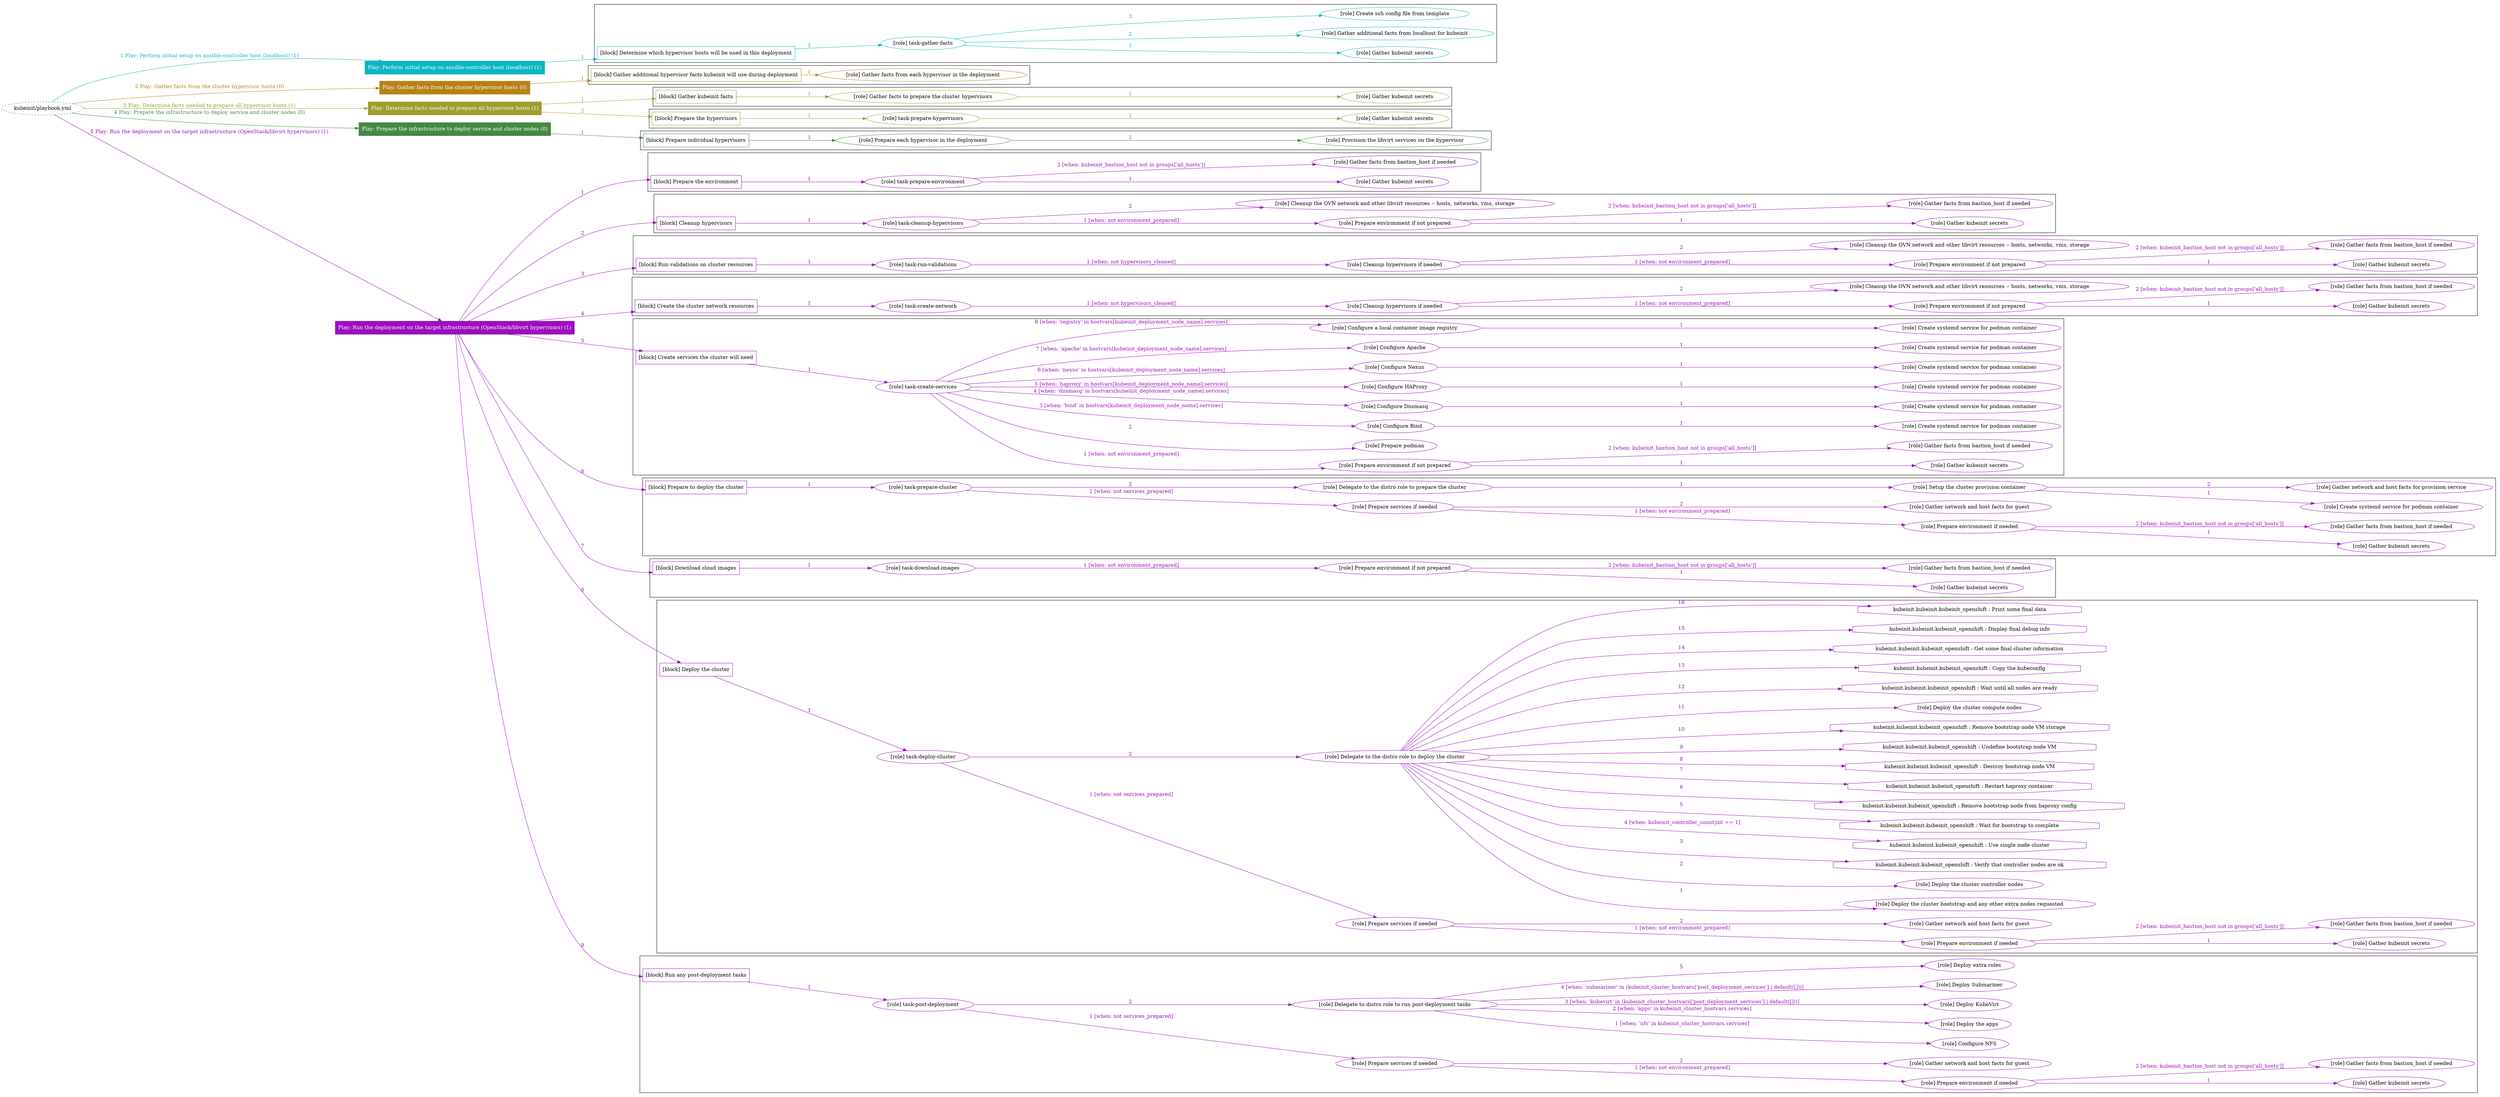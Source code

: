 digraph {
	graph [concentrate=true ordering=in rankdir=LR ratio=fill]
	edge [esep=5 sep=10]
	"kubeinit/playbook.yml" [URL="/home/runner/work/kubeinit/kubeinit/kubeinit/playbook.yml" id=playbook_6b33662e style=dotted]
	"kubeinit/playbook.yml" -> play_443dfdb2 [label="1 Play: Perform initial setup on ansible-controller host (localhost) (1)" color="#0ab6c2" fontcolor="#0ab6c2" id=edge_play_443dfdb2 labeltooltip="1 Play: Perform initial setup on ansible-controller host (localhost) (1)" tooltip="1 Play: Perform initial setup on ansible-controller host (localhost) (1)"]
	subgraph "Play: Perform initial setup on ansible-controller host (localhost) (1)" {
		play_443dfdb2 [label="Play: Perform initial setup on ansible-controller host (localhost) (1)" URL="/home/runner/work/kubeinit/kubeinit/kubeinit/playbook.yml" color="#0ab6c2" fontcolor="#ffffff" id=play_443dfdb2 shape=box style=filled tooltip=localhost]
		play_443dfdb2 -> block_efa5dade [label=1 color="#0ab6c2" fontcolor="#0ab6c2" id=edge_block_efa5dade labeltooltip=1 tooltip=1]
		subgraph cluster_block_efa5dade {
			block_efa5dade [label="[block] Determine which hypervisor hosts will be used in this deployment" URL="/home/runner/work/kubeinit/kubeinit/kubeinit/playbook.yml" color="#0ab6c2" id=block_efa5dade labeltooltip="Determine which hypervisor hosts will be used in this deployment" shape=box tooltip="Determine which hypervisor hosts will be used in this deployment"]
			block_efa5dade -> role_2ce1e93a [label="1 " color="#0ab6c2" fontcolor="#0ab6c2" id=edge_role_2ce1e93a labeltooltip="1 " tooltip="1 "]
			subgraph "task-gather-facts" {
				role_2ce1e93a [label="[role] task-gather-facts" URL="/home/runner/work/kubeinit/kubeinit/kubeinit/playbook.yml" color="#0ab6c2" id=role_2ce1e93a tooltip="task-gather-facts"]
				role_2ce1e93a -> role_98b4f66c [label="1 " color="#0ab6c2" fontcolor="#0ab6c2" id=edge_role_98b4f66c labeltooltip="1 " tooltip="1 "]
				subgraph "Gather kubeinit secrets" {
					role_98b4f66c [label="[role] Gather kubeinit secrets" URL="/home/runner/.ansible/collections/ansible_collections/kubeinit/kubeinit/roles/kubeinit_prepare/tasks/build_hypervisors_group.yml" color="#0ab6c2" id=role_98b4f66c tooltip="Gather kubeinit secrets"]
				}
				role_2ce1e93a -> role_91f117ac [label="2 " color="#0ab6c2" fontcolor="#0ab6c2" id=edge_role_91f117ac labeltooltip="2 " tooltip="2 "]
				subgraph "Gather additional facts from localhost for kubeinit" {
					role_91f117ac [label="[role] Gather additional facts from localhost for kubeinit" URL="/home/runner/.ansible/collections/ansible_collections/kubeinit/kubeinit/roles/kubeinit_prepare/tasks/build_hypervisors_group.yml" color="#0ab6c2" id=role_91f117ac tooltip="Gather additional facts from localhost for kubeinit"]
				}
				role_2ce1e93a -> role_8f7096df [label="3 " color="#0ab6c2" fontcolor="#0ab6c2" id=edge_role_8f7096df labeltooltip="3 " tooltip="3 "]
				subgraph "Create ssh config file from template" {
					role_8f7096df [label="[role] Create ssh config file from template" URL="/home/runner/.ansible/collections/ansible_collections/kubeinit/kubeinit/roles/kubeinit_prepare/tasks/build_hypervisors_group.yml" color="#0ab6c2" id=role_8f7096df tooltip="Create ssh config file from template"]
				}
			}
		}
	}
	"kubeinit/playbook.yml" -> play_2441ac3e [label="2 Play: Gather facts from the cluster hypervisor hosts (0)" color="#b68116" fontcolor="#b68116" id=edge_play_2441ac3e labeltooltip="2 Play: Gather facts from the cluster hypervisor hosts (0)" tooltip="2 Play: Gather facts from the cluster hypervisor hosts (0)"]
	subgraph "Play: Gather facts from the cluster hypervisor hosts (0)" {
		play_2441ac3e [label="Play: Gather facts from the cluster hypervisor hosts (0)" URL="/home/runner/work/kubeinit/kubeinit/kubeinit/playbook.yml" color="#b68116" fontcolor="#ffffff" id=play_2441ac3e shape=box style=filled tooltip="Play: Gather facts from the cluster hypervisor hosts (0)"]
		play_2441ac3e -> block_0c2b2232 [label=1 color="#b68116" fontcolor="#b68116" id=edge_block_0c2b2232 labeltooltip=1 tooltip=1]
		subgraph cluster_block_0c2b2232 {
			block_0c2b2232 [label="[block] Gather additional hypervisor facts kubeinit will use during deployment" URL="/home/runner/work/kubeinit/kubeinit/kubeinit/playbook.yml" color="#b68116" id=block_0c2b2232 labeltooltip="Gather additional hypervisor facts kubeinit will use during deployment" shape=box tooltip="Gather additional hypervisor facts kubeinit will use during deployment"]
			block_0c2b2232 -> role_0ed993ef [label="1 " color="#b68116" fontcolor="#b68116" id=edge_role_0ed993ef labeltooltip="1 " tooltip="1 "]
			subgraph "Gather facts from each hypervisor in the deployment" {
				role_0ed993ef [label="[role] Gather facts from each hypervisor in the deployment" URL="/home/runner/work/kubeinit/kubeinit/kubeinit/playbook.yml" color="#b68116" id=role_0ed993ef tooltip="Gather facts from each hypervisor in the deployment"]
			}
		}
	}
	"kubeinit/playbook.yml" -> play_eaf79fcf [label="3 Play: Determine facts needed to prepare all hypervisor hosts (1)" color="#9c9e2e" fontcolor="#9c9e2e" id=edge_play_eaf79fcf labeltooltip="3 Play: Determine facts needed to prepare all hypervisor hosts (1)" tooltip="3 Play: Determine facts needed to prepare all hypervisor hosts (1)"]
	subgraph "Play: Determine facts needed to prepare all hypervisor hosts (1)" {
		play_eaf79fcf [label="Play: Determine facts needed to prepare all hypervisor hosts (1)" URL="/home/runner/work/kubeinit/kubeinit/kubeinit/playbook.yml" color="#9c9e2e" fontcolor="#ffffff" id=play_eaf79fcf shape=box style=filled tooltip=localhost]
		play_eaf79fcf -> block_dcde0ad5 [label=1 color="#9c9e2e" fontcolor="#9c9e2e" id=edge_block_dcde0ad5 labeltooltip=1 tooltip=1]
		subgraph cluster_block_dcde0ad5 {
			block_dcde0ad5 [label="[block] Gather kubeinit facts" URL="/home/runner/work/kubeinit/kubeinit/kubeinit/playbook.yml" color="#9c9e2e" id=block_dcde0ad5 labeltooltip="Gather kubeinit facts" shape=box tooltip="Gather kubeinit facts"]
			block_dcde0ad5 -> role_77050c5c [label="1 " color="#9c9e2e" fontcolor="#9c9e2e" id=edge_role_77050c5c labeltooltip="1 " tooltip="1 "]
			subgraph "Gather facts to prepare the cluster hypervisors" {
				role_77050c5c [label="[role] Gather facts to prepare the cluster hypervisors" URL="/home/runner/work/kubeinit/kubeinit/kubeinit/playbook.yml" color="#9c9e2e" id=role_77050c5c tooltip="Gather facts to prepare the cluster hypervisors"]
				role_77050c5c -> role_6e5836ec [label="1 " color="#9c9e2e" fontcolor="#9c9e2e" id=edge_role_6e5836ec labeltooltip="1 " tooltip="1 "]
				subgraph "Gather kubeinit secrets" {
					role_6e5836ec [label="[role] Gather kubeinit secrets" URL="/home/runner/.ansible/collections/ansible_collections/kubeinit/kubeinit/roles/kubeinit_prepare/tasks/gather_kubeinit_facts.yml" color="#9c9e2e" id=role_6e5836ec tooltip="Gather kubeinit secrets"]
				}
			}
		}
		play_eaf79fcf -> block_00bb3011 [label=2 color="#9c9e2e" fontcolor="#9c9e2e" id=edge_block_00bb3011 labeltooltip=2 tooltip=2]
		subgraph cluster_block_00bb3011 {
			block_00bb3011 [label="[block] Prepare the hypervisors" URL="/home/runner/work/kubeinit/kubeinit/kubeinit/playbook.yml" color="#9c9e2e" id=block_00bb3011 labeltooltip="Prepare the hypervisors" shape=box tooltip="Prepare the hypervisors"]
			block_00bb3011 -> role_879f5721 [label="1 " color="#9c9e2e" fontcolor="#9c9e2e" id=edge_role_879f5721 labeltooltip="1 " tooltip="1 "]
			subgraph "task-prepare-hypervisors" {
				role_879f5721 [label="[role] task-prepare-hypervisors" URL="/home/runner/work/kubeinit/kubeinit/kubeinit/playbook.yml" color="#9c9e2e" id=role_879f5721 tooltip="task-prepare-hypervisors"]
				role_879f5721 -> role_eac2e50e [label="1 " color="#9c9e2e" fontcolor="#9c9e2e" id=edge_role_eac2e50e labeltooltip="1 " tooltip="1 "]
				subgraph "Gather kubeinit secrets" {
					role_eac2e50e [label="[role] Gather kubeinit secrets" URL="/home/runner/.ansible/collections/ansible_collections/kubeinit/kubeinit/roles/kubeinit_prepare/tasks/gather_kubeinit_facts.yml" color="#9c9e2e" id=role_eac2e50e tooltip="Gather kubeinit secrets"]
				}
			}
		}
	}
	"kubeinit/playbook.yml" -> play_cc7ae3c0 [label="4 Play: Prepare the infrastructure to deploy service and cluster nodes (0)" color="#458745" fontcolor="#458745" id=edge_play_cc7ae3c0 labeltooltip="4 Play: Prepare the infrastructure to deploy service and cluster nodes (0)" tooltip="4 Play: Prepare the infrastructure to deploy service and cluster nodes (0)"]
	subgraph "Play: Prepare the infrastructure to deploy service and cluster nodes (0)" {
		play_cc7ae3c0 [label="Play: Prepare the infrastructure to deploy service and cluster nodes (0)" URL="/home/runner/work/kubeinit/kubeinit/kubeinit/playbook.yml" color="#458745" fontcolor="#ffffff" id=play_cc7ae3c0 shape=box style=filled tooltip="Play: Prepare the infrastructure to deploy service and cluster nodes (0)"]
		play_cc7ae3c0 -> block_241041cc [label=1 color="#458745" fontcolor="#458745" id=edge_block_241041cc labeltooltip=1 tooltip=1]
		subgraph cluster_block_241041cc {
			block_241041cc [label="[block] Prepare individual hypervisors" URL="/home/runner/work/kubeinit/kubeinit/kubeinit/playbook.yml" color="#458745" id=block_241041cc labeltooltip="Prepare individual hypervisors" shape=box tooltip="Prepare individual hypervisors"]
			block_241041cc -> role_66e2f56f [label="1 " color="#458745" fontcolor="#458745" id=edge_role_66e2f56f labeltooltip="1 " tooltip="1 "]
			subgraph "Prepare each hypervisor in the deployment" {
				role_66e2f56f [label="[role] Prepare each hypervisor in the deployment" URL="/home/runner/work/kubeinit/kubeinit/kubeinit/playbook.yml" color="#458745" id=role_66e2f56f tooltip="Prepare each hypervisor in the deployment"]
				role_66e2f56f -> role_09f3c0e6 [label="1 " color="#458745" fontcolor="#458745" id=edge_role_09f3c0e6 labeltooltip="1 " tooltip="1 "]
				subgraph "Provision the libvirt services on the hypervisor" {
					role_09f3c0e6 [label="[role] Provision the libvirt services on the hypervisor" URL="/home/runner/.ansible/collections/ansible_collections/kubeinit/kubeinit/roles/kubeinit_prepare/tasks/prepare_hypervisor.yml" color="#458745" id=role_09f3c0e6 tooltip="Provision the libvirt services on the hypervisor"]
				}
			}
		}
	}
	"kubeinit/playbook.yml" -> play_9c6788ad [label="5 Play: Run the deployment on the target infrastructure (OpenStack/libvirt hypervisors) (1)" color="#9c0dbf" fontcolor="#9c0dbf" id=edge_play_9c6788ad labeltooltip="5 Play: Run the deployment on the target infrastructure (OpenStack/libvirt hypervisors) (1)" tooltip="5 Play: Run the deployment on the target infrastructure (OpenStack/libvirt hypervisors) (1)"]
	subgraph "Play: Run the deployment on the target infrastructure (OpenStack/libvirt hypervisors) (1)" {
		play_9c6788ad [label="Play: Run the deployment on the target infrastructure (OpenStack/libvirt hypervisors) (1)" URL="/home/runner/work/kubeinit/kubeinit/kubeinit/playbook.yml" color="#9c0dbf" fontcolor="#ffffff" id=play_9c6788ad shape=box style=filled tooltip=localhost]
		play_9c6788ad -> block_0eea6016 [label=1 color="#9c0dbf" fontcolor="#9c0dbf" id=edge_block_0eea6016 labeltooltip=1 tooltip=1]
		subgraph cluster_block_0eea6016 {
			block_0eea6016 [label="[block] Prepare the environment" URL="/home/runner/work/kubeinit/kubeinit/kubeinit/playbook.yml" color="#9c0dbf" id=block_0eea6016 labeltooltip="Prepare the environment" shape=box tooltip="Prepare the environment"]
			block_0eea6016 -> role_09fa8e2f [label="1 " color="#9c0dbf" fontcolor="#9c0dbf" id=edge_role_09fa8e2f labeltooltip="1 " tooltip="1 "]
			subgraph "task-prepare-environment" {
				role_09fa8e2f [label="[role] task-prepare-environment" URL="/home/runner/work/kubeinit/kubeinit/kubeinit/playbook.yml" color="#9c0dbf" id=role_09fa8e2f tooltip="task-prepare-environment"]
				role_09fa8e2f -> role_0357e859 [label="1 " color="#9c0dbf" fontcolor="#9c0dbf" id=edge_role_0357e859 labeltooltip="1 " tooltip="1 "]
				subgraph "Gather kubeinit secrets" {
					role_0357e859 [label="[role] Gather kubeinit secrets" URL="/home/runner/.ansible/collections/ansible_collections/kubeinit/kubeinit/roles/kubeinit_prepare/tasks/gather_kubeinit_facts.yml" color="#9c0dbf" id=role_0357e859 tooltip="Gather kubeinit secrets"]
				}
				role_09fa8e2f -> role_664586f6 [label="2 [when: kubeinit_bastion_host not in groups['all_hosts']]" color="#9c0dbf" fontcolor="#9c0dbf" id=edge_role_664586f6 labeltooltip="2 [when: kubeinit_bastion_host not in groups['all_hosts']]" tooltip="2 [when: kubeinit_bastion_host not in groups['all_hosts']]"]
				subgraph "Gather facts from bastion_host if needed" {
					role_664586f6 [label="[role] Gather facts from bastion_host if needed" URL="/home/runner/.ansible/collections/ansible_collections/kubeinit/kubeinit/roles/kubeinit_prepare/tasks/main.yml" color="#9c0dbf" id=role_664586f6 tooltip="Gather facts from bastion_host if needed"]
				}
			}
		}
		play_9c6788ad -> block_6ff6aaa7 [label=2 color="#9c0dbf" fontcolor="#9c0dbf" id=edge_block_6ff6aaa7 labeltooltip=2 tooltip=2]
		subgraph cluster_block_6ff6aaa7 {
			block_6ff6aaa7 [label="[block] Cleanup hypervisors" URL="/home/runner/work/kubeinit/kubeinit/kubeinit/playbook.yml" color="#9c0dbf" id=block_6ff6aaa7 labeltooltip="Cleanup hypervisors" shape=box tooltip="Cleanup hypervisors"]
			block_6ff6aaa7 -> role_99abdd04 [label="1 " color="#9c0dbf" fontcolor="#9c0dbf" id=edge_role_99abdd04 labeltooltip="1 " tooltip="1 "]
			subgraph "task-cleanup-hypervisors" {
				role_99abdd04 [label="[role] task-cleanup-hypervisors" URL="/home/runner/work/kubeinit/kubeinit/kubeinit/playbook.yml" color="#9c0dbf" id=role_99abdd04 tooltip="task-cleanup-hypervisors"]
				role_99abdd04 -> role_8aed1122 [label="1 [when: not environment_prepared]" color="#9c0dbf" fontcolor="#9c0dbf" id=edge_role_8aed1122 labeltooltip="1 [when: not environment_prepared]" tooltip="1 [when: not environment_prepared]"]
				subgraph "Prepare environment if not prepared" {
					role_8aed1122 [label="[role] Prepare environment if not prepared" URL="/home/runner/.ansible/collections/ansible_collections/kubeinit/kubeinit/roles/kubeinit_libvirt/tasks/cleanup_hypervisors.yml" color="#9c0dbf" id=role_8aed1122 tooltip="Prepare environment if not prepared"]
					role_8aed1122 -> role_0e044642 [label="1 " color="#9c0dbf" fontcolor="#9c0dbf" id=edge_role_0e044642 labeltooltip="1 " tooltip="1 "]
					subgraph "Gather kubeinit secrets" {
						role_0e044642 [label="[role] Gather kubeinit secrets" URL="/home/runner/.ansible/collections/ansible_collections/kubeinit/kubeinit/roles/kubeinit_prepare/tasks/gather_kubeinit_facts.yml" color="#9c0dbf" id=role_0e044642 tooltip="Gather kubeinit secrets"]
					}
					role_8aed1122 -> role_46c7e7f1 [label="2 [when: kubeinit_bastion_host not in groups['all_hosts']]" color="#9c0dbf" fontcolor="#9c0dbf" id=edge_role_46c7e7f1 labeltooltip="2 [when: kubeinit_bastion_host not in groups['all_hosts']]" tooltip="2 [when: kubeinit_bastion_host not in groups['all_hosts']]"]
					subgraph "Gather facts from bastion_host if needed" {
						role_46c7e7f1 [label="[role] Gather facts from bastion_host if needed" URL="/home/runner/.ansible/collections/ansible_collections/kubeinit/kubeinit/roles/kubeinit_prepare/tasks/main.yml" color="#9c0dbf" id=role_46c7e7f1 tooltip="Gather facts from bastion_host if needed"]
					}
				}
				role_99abdd04 -> role_ea32f303 [label="2 " color="#9c0dbf" fontcolor="#9c0dbf" id=edge_role_ea32f303 labeltooltip="2 " tooltip="2 "]
				subgraph "Cleanup the OVN network and other libvirt resources -- hosts, networks, vms, storage" {
					role_ea32f303 [label="[role] Cleanup the OVN network and other libvirt resources -- hosts, networks, vms, storage" URL="/home/runner/.ansible/collections/ansible_collections/kubeinit/kubeinit/roles/kubeinit_libvirt/tasks/cleanup_hypervisors.yml" color="#9c0dbf" id=role_ea32f303 tooltip="Cleanup the OVN network and other libvirt resources -- hosts, networks, vms, storage"]
				}
			}
		}
		play_9c6788ad -> block_99f2ad20 [label=3 color="#9c0dbf" fontcolor="#9c0dbf" id=edge_block_99f2ad20 labeltooltip=3 tooltip=3]
		subgraph cluster_block_99f2ad20 {
			block_99f2ad20 [label="[block] Run validations on cluster resources" URL="/home/runner/work/kubeinit/kubeinit/kubeinit/playbook.yml" color="#9c0dbf" id=block_99f2ad20 labeltooltip="Run validations on cluster resources" shape=box tooltip="Run validations on cluster resources"]
			block_99f2ad20 -> role_2dea7afc [label="1 " color="#9c0dbf" fontcolor="#9c0dbf" id=edge_role_2dea7afc labeltooltip="1 " tooltip="1 "]
			subgraph "task-run-validations" {
				role_2dea7afc [label="[role] task-run-validations" URL="/home/runner/work/kubeinit/kubeinit/kubeinit/playbook.yml" color="#9c0dbf" id=role_2dea7afc tooltip="task-run-validations"]
				role_2dea7afc -> role_e63a38b9 [label="1 [when: not hypervisors_cleaned]" color="#9c0dbf" fontcolor="#9c0dbf" id=edge_role_e63a38b9 labeltooltip="1 [when: not hypervisors_cleaned]" tooltip="1 [when: not hypervisors_cleaned]"]
				subgraph "Cleanup hypervisors if needed" {
					role_e63a38b9 [label="[role] Cleanup hypervisors if needed" URL="/home/runner/.ansible/collections/ansible_collections/kubeinit/kubeinit/roles/kubeinit_validations/tasks/main.yml" color="#9c0dbf" id=role_e63a38b9 tooltip="Cleanup hypervisors if needed"]
					role_e63a38b9 -> role_c5aea99e [label="1 [when: not environment_prepared]" color="#9c0dbf" fontcolor="#9c0dbf" id=edge_role_c5aea99e labeltooltip="1 [when: not environment_prepared]" tooltip="1 [when: not environment_prepared]"]
					subgraph "Prepare environment if not prepared" {
						role_c5aea99e [label="[role] Prepare environment if not prepared" URL="/home/runner/.ansible/collections/ansible_collections/kubeinit/kubeinit/roles/kubeinit_libvirt/tasks/cleanup_hypervisors.yml" color="#9c0dbf" id=role_c5aea99e tooltip="Prepare environment if not prepared"]
						role_c5aea99e -> role_254308d9 [label="1 " color="#9c0dbf" fontcolor="#9c0dbf" id=edge_role_254308d9 labeltooltip="1 " tooltip="1 "]
						subgraph "Gather kubeinit secrets" {
							role_254308d9 [label="[role] Gather kubeinit secrets" URL="/home/runner/.ansible/collections/ansible_collections/kubeinit/kubeinit/roles/kubeinit_prepare/tasks/gather_kubeinit_facts.yml" color="#9c0dbf" id=role_254308d9 tooltip="Gather kubeinit secrets"]
						}
						role_c5aea99e -> role_e6ef8c53 [label="2 [when: kubeinit_bastion_host not in groups['all_hosts']]" color="#9c0dbf" fontcolor="#9c0dbf" id=edge_role_e6ef8c53 labeltooltip="2 [when: kubeinit_bastion_host not in groups['all_hosts']]" tooltip="2 [when: kubeinit_bastion_host not in groups['all_hosts']]"]
						subgraph "Gather facts from bastion_host if needed" {
							role_e6ef8c53 [label="[role] Gather facts from bastion_host if needed" URL="/home/runner/.ansible/collections/ansible_collections/kubeinit/kubeinit/roles/kubeinit_prepare/tasks/main.yml" color="#9c0dbf" id=role_e6ef8c53 tooltip="Gather facts from bastion_host if needed"]
						}
					}
					role_e63a38b9 -> role_c87798a4 [label="2 " color="#9c0dbf" fontcolor="#9c0dbf" id=edge_role_c87798a4 labeltooltip="2 " tooltip="2 "]
					subgraph "Cleanup the OVN network and other libvirt resources -- hosts, networks, vms, storage" {
						role_c87798a4 [label="[role] Cleanup the OVN network and other libvirt resources -- hosts, networks, vms, storage" URL="/home/runner/.ansible/collections/ansible_collections/kubeinit/kubeinit/roles/kubeinit_libvirt/tasks/cleanup_hypervisors.yml" color="#9c0dbf" id=role_c87798a4 tooltip="Cleanup the OVN network and other libvirt resources -- hosts, networks, vms, storage"]
					}
				}
			}
		}
		play_9c6788ad -> block_865abf4f [label=4 color="#9c0dbf" fontcolor="#9c0dbf" id=edge_block_865abf4f labeltooltip=4 tooltip=4]
		subgraph cluster_block_865abf4f {
			block_865abf4f [label="[block] Create the cluster network resources" URL="/home/runner/work/kubeinit/kubeinit/kubeinit/playbook.yml" color="#9c0dbf" id=block_865abf4f labeltooltip="Create the cluster network resources" shape=box tooltip="Create the cluster network resources"]
			block_865abf4f -> role_04009e2f [label="1 " color="#9c0dbf" fontcolor="#9c0dbf" id=edge_role_04009e2f labeltooltip="1 " tooltip="1 "]
			subgraph "task-create-network" {
				role_04009e2f [label="[role] task-create-network" URL="/home/runner/work/kubeinit/kubeinit/kubeinit/playbook.yml" color="#9c0dbf" id=role_04009e2f tooltip="task-create-network"]
				role_04009e2f -> role_12fbdc48 [label="1 [when: not hypervisors_cleaned]" color="#9c0dbf" fontcolor="#9c0dbf" id=edge_role_12fbdc48 labeltooltip="1 [when: not hypervisors_cleaned]" tooltip="1 [when: not hypervisors_cleaned]"]
				subgraph "Cleanup hypervisors if needed" {
					role_12fbdc48 [label="[role] Cleanup hypervisors if needed" URL="/home/runner/.ansible/collections/ansible_collections/kubeinit/kubeinit/roles/kubeinit_libvirt/tasks/create_network.yml" color="#9c0dbf" id=role_12fbdc48 tooltip="Cleanup hypervisors if needed"]
					role_12fbdc48 -> role_2b8db995 [label="1 [when: not environment_prepared]" color="#9c0dbf" fontcolor="#9c0dbf" id=edge_role_2b8db995 labeltooltip="1 [when: not environment_prepared]" tooltip="1 [when: not environment_prepared]"]
					subgraph "Prepare environment if not prepared" {
						role_2b8db995 [label="[role] Prepare environment if not prepared" URL="/home/runner/.ansible/collections/ansible_collections/kubeinit/kubeinit/roles/kubeinit_libvirt/tasks/cleanup_hypervisors.yml" color="#9c0dbf" id=role_2b8db995 tooltip="Prepare environment if not prepared"]
						role_2b8db995 -> role_d22f004b [label="1 " color="#9c0dbf" fontcolor="#9c0dbf" id=edge_role_d22f004b labeltooltip="1 " tooltip="1 "]
						subgraph "Gather kubeinit secrets" {
							role_d22f004b [label="[role] Gather kubeinit secrets" URL="/home/runner/.ansible/collections/ansible_collections/kubeinit/kubeinit/roles/kubeinit_prepare/tasks/gather_kubeinit_facts.yml" color="#9c0dbf" id=role_d22f004b tooltip="Gather kubeinit secrets"]
						}
						role_2b8db995 -> role_fa4100b6 [label="2 [when: kubeinit_bastion_host not in groups['all_hosts']]" color="#9c0dbf" fontcolor="#9c0dbf" id=edge_role_fa4100b6 labeltooltip="2 [when: kubeinit_bastion_host not in groups['all_hosts']]" tooltip="2 [when: kubeinit_bastion_host not in groups['all_hosts']]"]
						subgraph "Gather facts from bastion_host if needed" {
							role_fa4100b6 [label="[role] Gather facts from bastion_host if needed" URL="/home/runner/.ansible/collections/ansible_collections/kubeinit/kubeinit/roles/kubeinit_prepare/tasks/main.yml" color="#9c0dbf" id=role_fa4100b6 tooltip="Gather facts from bastion_host if needed"]
						}
					}
					role_12fbdc48 -> role_2c223fa5 [label="2 " color="#9c0dbf" fontcolor="#9c0dbf" id=edge_role_2c223fa5 labeltooltip="2 " tooltip="2 "]
					subgraph "Cleanup the OVN network and other libvirt resources -- hosts, networks, vms, storage" {
						role_2c223fa5 [label="[role] Cleanup the OVN network and other libvirt resources -- hosts, networks, vms, storage" URL="/home/runner/.ansible/collections/ansible_collections/kubeinit/kubeinit/roles/kubeinit_libvirt/tasks/cleanup_hypervisors.yml" color="#9c0dbf" id=role_2c223fa5 tooltip="Cleanup the OVN network and other libvirt resources -- hosts, networks, vms, storage"]
					}
				}
			}
		}
		play_9c6788ad -> block_6f211b97 [label=5 color="#9c0dbf" fontcolor="#9c0dbf" id=edge_block_6f211b97 labeltooltip=5 tooltip=5]
		subgraph cluster_block_6f211b97 {
			block_6f211b97 [label="[block] Create services the cluster will need" URL="/home/runner/work/kubeinit/kubeinit/kubeinit/playbook.yml" color="#9c0dbf" id=block_6f211b97 labeltooltip="Create services the cluster will need" shape=box tooltip="Create services the cluster will need"]
			block_6f211b97 -> role_4b9ccf8e [label="1 " color="#9c0dbf" fontcolor="#9c0dbf" id=edge_role_4b9ccf8e labeltooltip="1 " tooltip="1 "]
			subgraph "task-create-services" {
				role_4b9ccf8e [label="[role] task-create-services" URL="/home/runner/work/kubeinit/kubeinit/kubeinit/playbook.yml" color="#9c0dbf" id=role_4b9ccf8e tooltip="task-create-services"]
				role_4b9ccf8e -> role_bddaf353 [label="1 [when: not environment_prepared]" color="#9c0dbf" fontcolor="#9c0dbf" id=edge_role_bddaf353 labeltooltip="1 [when: not environment_prepared]" tooltip="1 [when: not environment_prepared]"]
				subgraph "Prepare environment if not prepared" {
					role_bddaf353 [label="[role] Prepare environment if not prepared" URL="/home/runner/.ansible/collections/ansible_collections/kubeinit/kubeinit/roles/kubeinit_services/tasks/main.yml" color="#9c0dbf" id=role_bddaf353 tooltip="Prepare environment if not prepared"]
					role_bddaf353 -> role_5c7e09fa [label="1 " color="#9c0dbf" fontcolor="#9c0dbf" id=edge_role_5c7e09fa labeltooltip="1 " tooltip="1 "]
					subgraph "Gather kubeinit secrets" {
						role_5c7e09fa [label="[role] Gather kubeinit secrets" URL="/home/runner/.ansible/collections/ansible_collections/kubeinit/kubeinit/roles/kubeinit_prepare/tasks/gather_kubeinit_facts.yml" color="#9c0dbf" id=role_5c7e09fa tooltip="Gather kubeinit secrets"]
					}
					role_bddaf353 -> role_6ca5dd37 [label="2 [when: kubeinit_bastion_host not in groups['all_hosts']]" color="#9c0dbf" fontcolor="#9c0dbf" id=edge_role_6ca5dd37 labeltooltip="2 [when: kubeinit_bastion_host not in groups['all_hosts']]" tooltip="2 [when: kubeinit_bastion_host not in groups['all_hosts']]"]
					subgraph "Gather facts from bastion_host if needed" {
						role_6ca5dd37 [label="[role] Gather facts from bastion_host if needed" URL="/home/runner/.ansible/collections/ansible_collections/kubeinit/kubeinit/roles/kubeinit_prepare/tasks/main.yml" color="#9c0dbf" id=role_6ca5dd37 tooltip="Gather facts from bastion_host if needed"]
					}
				}
				role_4b9ccf8e -> role_e643bec0 [label="2 " color="#9c0dbf" fontcolor="#9c0dbf" id=edge_role_e643bec0 labeltooltip="2 " tooltip="2 "]
				subgraph "Prepare podman" {
					role_e643bec0 [label="[role] Prepare podman" URL="/home/runner/.ansible/collections/ansible_collections/kubeinit/kubeinit/roles/kubeinit_services/tasks/00_create_service_pod.yml" color="#9c0dbf" id=role_e643bec0 tooltip="Prepare podman"]
				}
				role_4b9ccf8e -> role_a1a2f29f [label="3 [when: 'bind' in hostvars[kubeinit_deployment_node_name].services]" color="#9c0dbf" fontcolor="#9c0dbf" id=edge_role_a1a2f29f labeltooltip="3 [when: 'bind' in hostvars[kubeinit_deployment_node_name].services]" tooltip="3 [when: 'bind' in hostvars[kubeinit_deployment_node_name].services]"]
				subgraph "Configure Bind" {
					role_a1a2f29f [label="[role] Configure Bind" URL="/home/runner/.ansible/collections/ansible_collections/kubeinit/kubeinit/roles/kubeinit_services/tasks/start_services_containers.yml" color="#9c0dbf" id=role_a1a2f29f tooltip="Configure Bind"]
					role_a1a2f29f -> role_9c12a268 [label="1 " color="#9c0dbf" fontcolor="#9c0dbf" id=edge_role_9c12a268 labeltooltip="1 " tooltip="1 "]
					subgraph "Create systemd service for podman container" {
						role_9c12a268 [label="[role] Create systemd service for podman container" URL="/home/runner/.ansible/collections/ansible_collections/kubeinit/kubeinit/roles/kubeinit_bind/tasks/main.yml" color="#9c0dbf" id=role_9c12a268 tooltip="Create systemd service for podman container"]
					}
				}
				role_4b9ccf8e -> role_ae089cc4 [label="4 [when: 'dnsmasq' in hostvars[kubeinit_deployment_node_name].services]" color="#9c0dbf" fontcolor="#9c0dbf" id=edge_role_ae089cc4 labeltooltip="4 [when: 'dnsmasq' in hostvars[kubeinit_deployment_node_name].services]" tooltip="4 [when: 'dnsmasq' in hostvars[kubeinit_deployment_node_name].services]"]
				subgraph "Configure Dnsmasq" {
					role_ae089cc4 [label="[role] Configure Dnsmasq" URL="/home/runner/.ansible/collections/ansible_collections/kubeinit/kubeinit/roles/kubeinit_services/tasks/start_services_containers.yml" color="#9c0dbf" id=role_ae089cc4 tooltip="Configure Dnsmasq"]
					role_ae089cc4 -> role_70614025 [label="1 " color="#9c0dbf" fontcolor="#9c0dbf" id=edge_role_70614025 labeltooltip="1 " tooltip="1 "]
					subgraph "Create systemd service for podman container" {
						role_70614025 [label="[role] Create systemd service for podman container" URL="/home/runner/.ansible/collections/ansible_collections/kubeinit/kubeinit/roles/kubeinit_dnsmasq/tasks/main.yml" color="#9c0dbf" id=role_70614025 tooltip="Create systemd service for podman container"]
					}
				}
				role_4b9ccf8e -> role_83f42d29 [label="5 [when: 'haproxy' in hostvars[kubeinit_deployment_node_name].services]" color="#9c0dbf" fontcolor="#9c0dbf" id=edge_role_83f42d29 labeltooltip="5 [when: 'haproxy' in hostvars[kubeinit_deployment_node_name].services]" tooltip="5 [when: 'haproxy' in hostvars[kubeinit_deployment_node_name].services]"]
				subgraph "Configure HAProxy" {
					role_83f42d29 [label="[role] Configure HAProxy" URL="/home/runner/.ansible/collections/ansible_collections/kubeinit/kubeinit/roles/kubeinit_services/tasks/start_services_containers.yml" color="#9c0dbf" id=role_83f42d29 tooltip="Configure HAProxy"]
					role_83f42d29 -> role_c3d77dc0 [label="1 " color="#9c0dbf" fontcolor="#9c0dbf" id=edge_role_c3d77dc0 labeltooltip="1 " tooltip="1 "]
					subgraph "Create systemd service for podman container" {
						role_c3d77dc0 [label="[role] Create systemd service for podman container" URL="/home/runner/.ansible/collections/ansible_collections/kubeinit/kubeinit/roles/kubeinit_haproxy/tasks/main.yml" color="#9c0dbf" id=role_c3d77dc0 tooltip="Create systemd service for podman container"]
					}
				}
				role_4b9ccf8e -> role_88e2b9ba [label="6 [when: 'nexus' in hostvars[kubeinit_deployment_node_name].services]" color="#9c0dbf" fontcolor="#9c0dbf" id=edge_role_88e2b9ba labeltooltip="6 [when: 'nexus' in hostvars[kubeinit_deployment_node_name].services]" tooltip="6 [when: 'nexus' in hostvars[kubeinit_deployment_node_name].services]"]
				subgraph "Configure Nexus" {
					role_88e2b9ba [label="[role] Configure Nexus" URL="/home/runner/.ansible/collections/ansible_collections/kubeinit/kubeinit/roles/kubeinit_services/tasks/start_services_containers.yml" color="#9c0dbf" id=role_88e2b9ba tooltip="Configure Nexus"]
					role_88e2b9ba -> role_c5f66fde [label="1 " color="#9c0dbf" fontcolor="#9c0dbf" id=edge_role_c5f66fde labeltooltip="1 " tooltip="1 "]
					subgraph "Create systemd service for podman container" {
						role_c5f66fde [label="[role] Create systemd service for podman container" URL="/home/runner/.ansible/collections/ansible_collections/kubeinit/kubeinit/roles/kubeinit_nexus/tasks/main.yml" color="#9c0dbf" id=role_c5f66fde tooltip="Create systemd service for podman container"]
					}
				}
				role_4b9ccf8e -> role_8333fa98 [label="7 [when: 'apache' in hostvars[kubeinit_deployment_node_name].services]" color="#9c0dbf" fontcolor="#9c0dbf" id=edge_role_8333fa98 labeltooltip="7 [when: 'apache' in hostvars[kubeinit_deployment_node_name].services]" tooltip="7 [when: 'apache' in hostvars[kubeinit_deployment_node_name].services]"]
				subgraph "Configure Apache" {
					role_8333fa98 [label="[role] Configure Apache" URL="/home/runner/.ansible/collections/ansible_collections/kubeinit/kubeinit/roles/kubeinit_services/tasks/start_services_containers.yml" color="#9c0dbf" id=role_8333fa98 tooltip="Configure Apache"]
					role_8333fa98 -> role_ee280869 [label="1 " color="#9c0dbf" fontcolor="#9c0dbf" id=edge_role_ee280869 labeltooltip="1 " tooltip="1 "]
					subgraph "Create systemd service for podman container" {
						role_ee280869 [label="[role] Create systemd service for podman container" URL="/home/runner/.ansible/collections/ansible_collections/kubeinit/kubeinit/roles/kubeinit_apache/tasks/main.yml" color="#9c0dbf" id=role_ee280869 tooltip="Create systemd service for podman container"]
					}
				}
				role_4b9ccf8e -> role_f0539928 [label="8 [when: 'registry' in hostvars[kubeinit_deployment_node_name].services]" color="#9c0dbf" fontcolor="#9c0dbf" id=edge_role_f0539928 labeltooltip="8 [when: 'registry' in hostvars[kubeinit_deployment_node_name].services]" tooltip="8 [when: 'registry' in hostvars[kubeinit_deployment_node_name].services]"]
				subgraph "Configure a local container image registry" {
					role_f0539928 [label="[role] Configure a local container image registry" URL="/home/runner/.ansible/collections/ansible_collections/kubeinit/kubeinit/roles/kubeinit_services/tasks/start_services_containers.yml" color="#9c0dbf" id=role_f0539928 tooltip="Configure a local container image registry"]
					role_f0539928 -> role_042cf2e3 [label="1 " color="#9c0dbf" fontcolor="#9c0dbf" id=edge_role_042cf2e3 labeltooltip="1 " tooltip="1 "]
					subgraph "Create systemd service for podman container" {
						role_042cf2e3 [label="[role] Create systemd service for podman container" URL="/home/runner/.ansible/collections/ansible_collections/kubeinit/kubeinit/roles/kubeinit_registry/tasks/main.yml" color="#9c0dbf" id=role_042cf2e3 tooltip="Create systemd service for podman container"]
					}
				}
			}
		}
		play_9c6788ad -> block_43839620 [label=6 color="#9c0dbf" fontcolor="#9c0dbf" id=edge_block_43839620 labeltooltip=6 tooltip=6]
		subgraph cluster_block_43839620 {
			block_43839620 [label="[block] Prepare to deploy the cluster" URL="/home/runner/work/kubeinit/kubeinit/kubeinit/playbook.yml" color="#9c0dbf" id=block_43839620 labeltooltip="Prepare to deploy the cluster" shape=box tooltip="Prepare to deploy the cluster"]
			block_43839620 -> role_d1e2af32 [label="1 " color="#9c0dbf" fontcolor="#9c0dbf" id=edge_role_d1e2af32 labeltooltip="1 " tooltip="1 "]
			subgraph "task-prepare-cluster" {
				role_d1e2af32 [label="[role] task-prepare-cluster" URL="/home/runner/work/kubeinit/kubeinit/kubeinit/playbook.yml" color="#9c0dbf" id=role_d1e2af32 tooltip="task-prepare-cluster"]
				role_d1e2af32 -> role_363a211c [label="1 [when: not services_prepared]" color="#9c0dbf" fontcolor="#9c0dbf" id=edge_role_363a211c labeltooltip="1 [when: not services_prepared]" tooltip="1 [when: not services_prepared]"]
				subgraph "Prepare services if needed" {
					role_363a211c [label="[role] Prepare services if needed" URL="/home/runner/.ansible/collections/ansible_collections/kubeinit/kubeinit/roles/kubeinit_prepare/tasks/prepare_cluster.yml" color="#9c0dbf" id=role_363a211c tooltip="Prepare services if needed"]
					role_363a211c -> role_77cafe48 [label="1 [when: not environment_prepared]" color="#9c0dbf" fontcolor="#9c0dbf" id=edge_role_77cafe48 labeltooltip="1 [when: not environment_prepared]" tooltip="1 [when: not environment_prepared]"]
					subgraph "Prepare environment if needed" {
						role_77cafe48 [label="[role] Prepare environment if needed" URL="/home/runner/.ansible/collections/ansible_collections/kubeinit/kubeinit/roles/kubeinit_services/tasks/prepare_services.yml" color="#9c0dbf" id=role_77cafe48 tooltip="Prepare environment if needed"]
						role_77cafe48 -> role_0779e1eb [label="1 " color="#9c0dbf" fontcolor="#9c0dbf" id=edge_role_0779e1eb labeltooltip="1 " tooltip="1 "]
						subgraph "Gather kubeinit secrets" {
							role_0779e1eb [label="[role] Gather kubeinit secrets" URL="/home/runner/.ansible/collections/ansible_collections/kubeinit/kubeinit/roles/kubeinit_prepare/tasks/gather_kubeinit_facts.yml" color="#9c0dbf" id=role_0779e1eb tooltip="Gather kubeinit secrets"]
						}
						role_77cafe48 -> role_b83684f9 [label="2 [when: kubeinit_bastion_host not in groups['all_hosts']]" color="#9c0dbf" fontcolor="#9c0dbf" id=edge_role_b83684f9 labeltooltip="2 [when: kubeinit_bastion_host not in groups['all_hosts']]" tooltip="2 [when: kubeinit_bastion_host not in groups['all_hosts']]"]
						subgraph "Gather facts from bastion_host if needed" {
							role_b83684f9 [label="[role] Gather facts from bastion_host if needed" URL="/home/runner/.ansible/collections/ansible_collections/kubeinit/kubeinit/roles/kubeinit_prepare/tasks/main.yml" color="#9c0dbf" id=role_b83684f9 tooltip="Gather facts from bastion_host if needed"]
						}
					}
					role_363a211c -> role_ce4f4a39 [label="2 " color="#9c0dbf" fontcolor="#9c0dbf" id=edge_role_ce4f4a39 labeltooltip="2 " tooltip="2 "]
					subgraph "Gather network and host facts for guest" {
						role_ce4f4a39 [label="[role] Gather network and host facts for guest" URL="/home/runner/.ansible/collections/ansible_collections/kubeinit/kubeinit/roles/kubeinit_services/tasks/prepare_services.yml" color="#9c0dbf" id=role_ce4f4a39 tooltip="Gather network and host facts for guest"]
					}
				}
				role_d1e2af32 -> role_ba2587ae [label="2 " color="#9c0dbf" fontcolor="#9c0dbf" id=edge_role_ba2587ae labeltooltip="2 " tooltip="2 "]
				subgraph "Delegate to the distro role to prepare the cluster" {
					role_ba2587ae [label="[role] Delegate to the distro role to prepare the cluster" URL="/home/runner/.ansible/collections/ansible_collections/kubeinit/kubeinit/roles/kubeinit_prepare/tasks/prepare_cluster.yml" color="#9c0dbf" id=role_ba2587ae tooltip="Delegate to the distro role to prepare the cluster"]
					role_ba2587ae -> role_af247adf [label="1 " color="#9c0dbf" fontcolor="#9c0dbf" id=edge_role_af247adf labeltooltip="1 " tooltip="1 "]
					subgraph "Setup the cluster provision container" {
						role_af247adf [label="[role] Setup the cluster provision container" URL="/home/runner/.ansible/collections/ansible_collections/kubeinit/kubeinit/roles/kubeinit_openshift/tasks/prepare_cluster.yml" color="#9c0dbf" id=role_af247adf tooltip="Setup the cluster provision container"]
						role_af247adf -> role_d2ee7622 [label="1 " color="#9c0dbf" fontcolor="#9c0dbf" id=edge_role_d2ee7622 labeltooltip="1 " tooltip="1 "]
						subgraph "Create systemd service for podman container" {
							role_d2ee7622 [label="[role] Create systemd service for podman container" URL="/home/runner/.ansible/collections/ansible_collections/kubeinit/kubeinit/roles/kubeinit_services/tasks/create_provision_container.yml" color="#9c0dbf" id=role_d2ee7622 tooltip="Create systemd service for podman container"]
						}
						role_af247adf -> role_4b3d9580 [label="2 " color="#9c0dbf" fontcolor="#9c0dbf" id=edge_role_4b3d9580 labeltooltip="2 " tooltip="2 "]
						subgraph "Gather network and host facts for provision service" {
							role_4b3d9580 [label="[role] Gather network and host facts for provision service" URL="/home/runner/.ansible/collections/ansible_collections/kubeinit/kubeinit/roles/kubeinit_services/tasks/create_provision_container.yml" color="#9c0dbf" id=role_4b3d9580 tooltip="Gather network and host facts for provision service"]
						}
					}
				}
			}
		}
		play_9c6788ad -> block_19563bd8 [label=7 color="#9c0dbf" fontcolor="#9c0dbf" id=edge_block_19563bd8 labeltooltip=7 tooltip=7]
		subgraph cluster_block_19563bd8 {
			block_19563bd8 [label="[block] Download cloud images" URL="/home/runner/work/kubeinit/kubeinit/kubeinit/playbook.yml" color="#9c0dbf" id=block_19563bd8 labeltooltip="Download cloud images" shape=box tooltip="Download cloud images"]
			block_19563bd8 -> role_2fbef62e [label="1 " color="#9c0dbf" fontcolor="#9c0dbf" id=edge_role_2fbef62e labeltooltip="1 " tooltip="1 "]
			subgraph "task-download-images" {
				role_2fbef62e [label="[role] task-download-images" URL="/home/runner/work/kubeinit/kubeinit/kubeinit/playbook.yml" color="#9c0dbf" id=role_2fbef62e tooltip="task-download-images"]
				role_2fbef62e -> role_948e6c8c [label="1 [when: not environment_prepared]" color="#9c0dbf" fontcolor="#9c0dbf" id=edge_role_948e6c8c labeltooltip="1 [when: not environment_prepared]" tooltip="1 [when: not environment_prepared]"]
				subgraph "Prepare environment if not prepared" {
					role_948e6c8c [label="[role] Prepare environment if not prepared" URL="/home/runner/.ansible/collections/ansible_collections/kubeinit/kubeinit/roles/kubeinit_libvirt/tasks/download_cloud_images.yml" color="#9c0dbf" id=role_948e6c8c tooltip="Prepare environment if not prepared"]
					role_948e6c8c -> role_8b23813b [label="1 " color="#9c0dbf" fontcolor="#9c0dbf" id=edge_role_8b23813b labeltooltip="1 " tooltip="1 "]
					subgraph "Gather kubeinit secrets" {
						role_8b23813b [label="[role] Gather kubeinit secrets" URL="/home/runner/.ansible/collections/ansible_collections/kubeinit/kubeinit/roles/kubeinit_prepare/tasks/gather_kubeinit_facts.yml" color="#9c0dbf" id=role_8b23813b tooltip="Gather kubeinit secrets"]
					}
					role_948e6c8c -> role_f43c82e7 [label="2 [when: kubeinit_bastion_host not in groups['all_hosts']]" color="#9c0dbf" fontcolor="#9c0dbf" id=edge_role_f43c82e7 labeltooltip="2 [when: kubeinit_bastion_host not in groups['all_hosts']]" tooltip="2 [when: kubeinit_bastion_host not in groups['all_hosts']]"]
					subgraph "Gather facts from bastion_host if needed" {
						role_f43c82e7 [label="[role] Gather facts from bastion_host if needed" URL="/home/runner/.ansible/collections/ansible_collections/kubeinit/kubeinit/roles/kubeinit_prepare/tasks/main.yml" color="#9c0dbf" id=role_f43c82e7 tooltip="Gather facts from bastion_host if needed"]
					}
				}
			}
		}
		play_9c6788ad -> block_4853a8c5 [label=8 color="#9c0dbf" fontcolor="#9c0dbf" id=edge_block_4853a8c5 labeltooltip=8 tooltip=8]
		subgraph cluster_block_4853a8c5 {
			block_4853a8c5 [label="[block] Deploy the cluster" URL="/home/runner/work/kubeinit/kubeinit/kubeinit/playbook.yml" color="#9c0dbf" id=block_4853a8c5 labeltooltip="Deploy the cluster" shape=box tooltip="Deploy the cluster"]
			block_4853a8c5 -> role_12bf5c8a [label="1 " color="#9c0dbf" fontcolor="#9c0dbf" id=edge_role_12bf5c8a labeltooltip="1 " tooltip="1 "]
			subgraph "task-deploy-cluster" {
				role_12bf5c8a [label="[role] task-deploy-cluster" URL="/home/runner/work/kubeinit/kubeinit/kubeinit/playbook.yml" color="#9c0dbf" id=role_12bf5c8a tooltip="task-deploy-cluster"]
				role_12bf5c8a -> role_eed9ec9f [label="1 [when: not services_prepared]" color="#9c0dbf" fontcolor="#9c0dbf" id=edge_role_eed9ec9f labeltooltip="1 [when: not services_prepared]" tooltip="1 [when: not services_prepared]"]
				subgraph "Prepare services if needed" {
					role_eed9ec9f [label="[role] Prepare services if needed" URL="/home/runner/.ansible/collections/ansible_collections/kubeinit/kubeinit/roles/kubeinit_prepare/tasks/deploy_cluster.yml" color="#9c0dbf" id=role_eed9ec9f tooltip="Prepare services if needed"]
					role_eed9ec9f -> role_02d8c8d2 [label="1 [when: not environment_prepared]" color="#9c0dbf" fontcolor="#9c0dbf" id=edge_role_02d8c8d2 labeltooltip="1 [when: not environment_prepared]" tooltip="1 [when: not environment_prepared]"]
					subgraph "Prepare environment if needed" {
						role_02d8c8d2 [label="[role] Prepare environment if needed" URL="/home/runner/.ansible/collections/ansible_collections/kubeinit/kubeinit/roles/kubeinit_services/tasks/prepare_services.yml" color="#9c0dbf" id=role_02d8c8d2 tooltip="Prepare environment if needed"]
						role_02d8c8d2 -> role_622d3966 [label="1 " color="#9c0dbf" fontcolor="#9c0dbf" id=edge_role_622d3966 labeltooltip="1 " tooltip="1 "]
						subgraph "Gather kubeinit secrets" {
							role_622d3966 [label="[role] Gather kubeinit secrets" URL="/home/runner/.ansible/collections/ansible_collections/kubeinit/kubeinit/roles/kubeinit_prepare/tasks/gather_kubeinit_facts.yml" color="#9c0dbf" id=role_622d3966 tooltip="Gather kubeinit secrets"]
						}
						role_02d8c8d2 -> role_f4224d6d [label="2 [when: kubeinit_bastion_host not in groups['all_hosts']]" color="#9c0dbf" fontcolor="#9c0dbf" id=edge_role_f4224d6d labeltooltip="2 [when: kubeinit_bastion_host not in groups['all_hosts']]" tooltip="2 [when: kubeinit_bastion_host not in groups['all_hosts']]"]
						subgraph "Gather facts from bastion_host if needed" {
							role_f4224d6d [label="[role] Gather facts from bastion_host if needed" URL="/home/runner/.ansible/collections/ansible_collections/kubeinit/kubeinit/roles/kubeinit_prepare/tasks/main.yml" color="#9c0dbf" id=role_f4224d6d tooltip="Gather facts from bastion_host if needed"]
						}
					}
					role_eed9ec9f -> role_0700355c [label="2 " color="#9c0dbf" fontcolor="#9c0dbf" id=edge_role_0700355c labeltooltip="2 " tooltip="2 "]
					subgraph "Gather network and host facts for guest" {
						role_0700355c [label="[role] Gather network and host facts for guest" URL="/home/runner/.ansible/collections/ansible_collections/kubeinit/kubeinit/roles/kubeinit_services/tasks/prepare_services.yml" color="#9c0dbf" id=role_0700355c tooltip="Gather network and host facts for guest"]
					}
				}
				role_12bf5c8a -> role_117cd4c4 [label="2 " color="#9c0dbf" fontcolor="#9c0dbf" id=edge_role_117cd4c4 labeltooltip="2 " tooltip="2 "]
				subgraph "Delegate to the distro role to deploy the cluster" {
					role_117cd4c4 [label="[role] Delegate to the distro role to deploy the cluster" URL="/home/runner/.ansible/collections/ansible_collections/kubeinit/kubeinit/roles/kubeinit_prepare/tasks/deploy_cluster.yml" color="#9c0dbf" id=role_117cd4c4 tooltip="Delegate to the distro role to deploy the cluster"]
					role_117cd4c4 -> role_88710fbc [label="1 " color="#9c0dbf" fontcolor="#9c0dbf" id=edge_role_88710fbc labeltooltip="1 " tooltip="1 "]
					subgraph "Deploy the cluster bootstrap and any other extra nodes requested" {
						role_88710fbc [label="[role] Deploy the cluster bootstrap and any other extra nodes requested" URL="/home/runner/.ansible/collections/ansible_collections/kubeinit/kubeinit/roles/kubeinit_openshift/tasks/main.yml" color="#9c0dbf" id=role_88710fbc tooltip="Deploy the cluster bootstrap and any other extra nodes requested"]
					}
					role_117cd4c4 -> role_3ea7292a [label="2 " color="#9c0dbf" fontcolor="#9c0dbf" id=edge_role_3ea7292a labeltooltip="2 " tooltip="2 "]
					subgraph "Deploy the cluster controller nodes" {
						role_3ea7292a [label="[role] Deploy the cluster controller nodes" URL="/home/runner/.ansible/collections/ansible_collections/kubeinit/kubeinit/roles/kubeinit_openshift/tasks/main.yml" color="#9c0dbf" id=role_3ea7292a tooltip="Deploy the cluster controller nodes"]
					}
					task_eab8063e [label="kubeinit.kubeinit.kubeinit_openshift : Verify that controller nodes are ok" URL="/home/runner/.ansible/collections/ansible_collections/kubeinit/kubeinit/roles/kubeinit_openshift/tasks/main.yml" color="#9c0dbf" id=task_eab8063e shape=octagon tooltip="kubeinit.kubeinit.kubeinit_openshift : Verify that controller nodes are ok"]
					role_117cd4c4 -> task_eab8063e [label="3 " color="#9c0dbf" fontcolor="#9c0dbf" id=edge_task_eab8063e labeltooltip="3 " tooltip="3 "]
					task_7d490260 [label="kubeinit.kubeinit.kubeinit_openshift : Use single node cluster" URL="/home/runner/.ansible/collections/ansible_collections/kubeinit/kubeinit/roles/kubeinit_openshift/tasks/main.yml" color="#9c0dbf" id=task_7d490260 shape=octagon tooltip="kubeinit.kubeinit.kubeinit_openshift : Use single node cluster"]
					role_117cd4c4 -> task_7d490260 [label="4 [when: kubeinit_controller_count|int == 1]" color="#9c0dbf" fontcolor="#9c0dbf" id=edge_task_7d490260 labeltooltip="4 [when: kubeinit_controller_count|int == 1]" tooltip="4 [when: kubeinit_controller_count|int == 1]"]
					task_2cb83eac [label="kubeinit.kubeinit.kubeinit_openshift : Wait for bootstrap to complete" URL="/home/runner/.ansible/collections/ansible_collections/kubeinit/kubeinit/roles/kubeinit_openshift/tasks/main.yml" color="#9c0dbf" id=task_2cb83eac shape=octagon tooltip="kubeinit.kubeinit.kubeinit_openshift : Wait for bootstrap to complete"]
					role_117cd4c4 -> task_2cb83eac [label="5 " color="#9c0dbf" fontcolor="#9c0dbf" id=edge_task_2cb83eac labeltooltip="5 " tooltip="5 "]
					task_3fced3c0 [label="kubeinit.kubeinit.kubeinit_openshift : Remove bootstrap node from haproxy config" URL="/home/runner/.ansible/collections/ansible_collections/kubeinit/kubeinit/roles/kubeinit_openshift/tasks/main.yml" color="#9c0dbf" id=task_3fced3c0 shape=octagon tooltip="kubeinit.kubeinit.kubeinit_openshift : Remove bootstrap node from haproxy config"]
					role_117cd4c4 -> task_3fced3c0 [label="6 " color="#9c0dbf" fontcolor="#9c0dbf" id=edge_task_3fced3c0 labeltooltip="6 " tooltip="6 "]
					task_0ea2e6b5 [label="kubeinit.kubeinit.kubeinit_openshift : Restart haproxy container" URL="/home/runner/.ansible/collections/ansible_collections/kubeinit/kubeinit/roles/kubeinit_openshift/tasks/main.yml" color="#9c0dbf" id=task_0ea2e6b5 shape=octagon tooltip="kubeinit.kubeinit.kubeinit_openshift : Restart haproxy container"]
					role_117cd4c4 -> task_0ea2e6b5 [label="7 " color="#9c0dbf" fontcolor="#9c0dbf" id=edge_task_0ea2e6b5 labeltooltip="7 " tooltip="7 "]
					task_444db036 [label="kubeinit.kubeinit.kubeinit_openshift : Destroy bootstrap node VM" URL="/home/runner/.ansible/collections/ansible_collections/kubeinit/kubeinit/roles/kubeinit_openshift/tasks/main.yml" color="#9c0dbf" id=task_444db036 shape=octagon tooltip="kubeinit.kubeinit.kubeinit_openshift : Destroy bootstrap node VM"]
					role_117cd4c4 -> task_444db036 [label="8 " color="#9c0dbf" fontcolor="#9c0dbf" id=edge_task_444db036 labeltooltip="8 " tooltip="8 "]
					task_f5136a80 [label="kubeinit.kubeinit.kubeinit_openshift : Undefine bootstrap node VM" URL="/home/runner/.ansible/collections/ansible_collections/kubeinit/kubeinit/roles/kubeinit_openshift/tasks/main.yml" color="#9c0dbf" id=task_f5136a80 shape=octagon tooltip="kubeinit.kubeinit.kubeinit_openshift : Undefine bootstrap node VM"]
					role_117cd4c4 -> task_f5136a80 [label="9 " color="#9c0dbf" fontcolor="#9c0dbf" id=edge_task_f5136a80 labeltooltip="9 " tooltip="9 "]
					task_bdcfacf4 [label="kubeinit.kubeinit.kubeinit_openshift : Remove bootstrap node VM storage" URL="/home/runner/.ansible/collections/ansible_collections/kubeinit/kubeinit/roles/kubeinit_openshift/tasks/main.yml" color="#9c0dbf" id=task_bdcfacf4 shape=octagon tooltip="kubeinit.kubeinit.kubeinit_openshift : Remove bootstrap node VM storage"]
					role_117cd4c4 -> task_bdcfacf4 [label="10 " color="#9c0dbf" fontcolor="#9c0dbf" id=edge_task_bdcfacf4 labeltooltip="10 " tooltip="10 "]
					role_117cd4c4 -> role_e0e48257 [label="11 " color="#9c0dbf" fontcolor="#9c0dbf" id=edge_role_e0e48257 labeltooltip="11 " tooltip="11 "]
					subgraph "Deploy the cluster compute nodes" {
						role_e0e48257 [label="[role] Deploy the cluster compute nodes" URL="/home/runner/.ansible/collections/ansible_collections/kubeinit/kubeinit/roles/kubeinit_openshift/tasks/main.yml" color="#9c0dbf" id=role_e0e48257 tooltip="Deploy the cluster compute nodes"]
					}
					task_54f0226c [label="kubeinit.kubeinit.kubeinit_openshift : Wait until all nodes are ready" URL="/home/runner/.ansible/collections/ansible_collections/kubeinit/kubeinit/roles/kubeinit_openshift/tasks/main.yml" color="#9c0dbf" id=task_54f0226c shape=octagon tooltip="kubeinit.kubeinit.kubeinit_openshift : Wait until all nodes are ready"]
					role_117cd4c4 -> task_54f0226c [label="12 " color="#9c0dbf" fontcolor="#9c0dbf" id=edge_task_54f0226c labeltooltip="12 " tooltip="12 "]
					task_d295112a [label="kubeinit.kubeinit.kubeinit_openshift : Copy the kubeconfig" URL="/home/runner/.ansible/collections/ansible_collections/kubeinit/kubeinit/roles/kubeinit_openshift/tasks/main.yml" color="#9c0dbf" id=task_d295112a shape=octagon tooltip="kubeinit.kubeinit.kubeinit_openshift : Copy the kubeconfig"]
					role_117cd4c4 -> task_d295112a [label="13 " color="#9c0dbf" fontcolor="#9c0dbf" id=edge_task_d295112a labeltooltip="13 " tooltip="13 "]
					task_81f023a7 [label="kubeinit.kubeinit.kubeinit_openshift : Get some final cluster information" URL="/home/runner/.ansible/collections/ansible_collections/kubeinit/kubeinit/roles/kubeinit_openshift/tasks/main.yml" color="#9c0dbf" id=task_81f023a7 shape=octagon tooltip="kubeinit.kubeinit.kubeinit_openshift : Get some final cluster information"]
					role_117cd4c4 -> task_81f023a7 [label="14 " color="#9c0dbf" fontcolor="#9c0dbf" id=edge_task_81f023a7 labeltooltip="14 " tooltip="14 "]
					task_5b106a45 [label="kubeinit.kubeinit.kubeinit_openshift : Display final debug info" URL="/home/runner/.ansible/collections/ansible_collections/kubeinit/kubeinit/roles/kubeinit_openshift/tasks/main.yml" color="#9c0dbf" id=task_5b106a45 shape=octagon tooltip="kubeinit.kubeinit.kubeinit_openshift : Display final debug info"]
					role_117cd4c4 -> task_5b106a45 [label="15 " color="#9c0dbf" fontcolor="#9c0dbf" id=edge_task_5b106a45 labeltooltip="15 " tooltip="15 "]
					task_2cd9e612 [label="kubeinit.kubeinit.kubeinit_openshift : Print some final data" URL="/home/runner/.ansible/collections/ansible_collections/kubeinit/kubeinit/roles/kubeinit_openshift/tasks/main.yml" color="#9c0dbf" id=task_2cd9e612 shape=octagon tooltip="kubeinit.kubeinit.kubeinit_openshift : Print some final data"]
					role_117cd4c4 -> task_2cd9e612 [label="16 " color="#9c0dbf" fontcolor="#9c0dbf" id=edge_task_2cd9e612 labeltooltip="16 " tooltip="16 "]
				}
			}
		}
		play_9c6788ad -> block_9566c109 [label=9 color="#9c0dbf" fontcolor="#9c0dbf" id=edge_block_9566c109 labeltooltip=9 tooltip=9]
		subgraph cluster_block_9566c109 {
			block_9566c109 [label="[block] Run any post-deployment tasks" URL="/home/runner/work/kubeinit/kubeinit/kubeinit/playbook.yml" color="#9c0dbf" id=block_9566c109 labeltooltip="Run any post-deployment tasks" shape=box tooltip="Run any post-deployment tasks"]
			block_9566c109 -> role_d110902e [label="1 " color="#9c0dbf" fontcolor="#9c0dbf" id=edge_role_d110902e labeltooltip="1 " tooltip="1 "]
			subgraph "task-post-deployment" {
				role_d110902e [label="[role] task-post-deployment" URL="/home/runner/work/kubeinit/kubeinit/kubeinit/playbook.yml" color="#9c0dbf" id=role_d110902e tooltip="task-post-deployment"]
				role_d110902e -> role_6a6f4258 [label="1 [when: not services_prepared]" color="#9c0dbf" fontcolor="#9c0dbf" id=edge_role_6a6f4258 labeltooltip="1 [when: not services_prepared]" tooltip="1 [when: not services_prepared]"]
				subgraph "Prepare services if needed" {
					role_6a6f4258 [label="[role] Prepare services if needed" URL="/home/runner/.ansible/collections/ansible_collections/kubeinit/kubeinit/roles/kubeinit_prepare/tasks/post_deployment.yml" color="#9c0dbf" id=role_6a6f4258 tooltip="Prepare services if needed"]
					role_6a6f4258 -> role_e893b300 [label="1 [when: not environment_prepared]" color="#9c0dbf" fontcolor="#9c0dbf" id=edge_role_e893b300 labeltooltip="1 [when: not environment_prepared]" tooltip="1 [when: not environment_prepared]"]
					subgraph "Prepare environment if needed" {
						role_e893b300 [label="[role] Prepare environment if needed" URL="/home/runner/.ansible/collections/ansible_collections/kubeinit/kubeinit/roles/kubeinit_services/tasks/prepare_services.yml" color="#9c0dbf" id=role_e893b300 tooltip="Prepare environment if needed"]
						role_e893b300 -> role_855d220d [label="1 " color="#9c0dbf" fontcolor="#9c0dbf" id=edge_role_855d220d labeltooltip="1 " tooltip="1 "]
						subgraph "Gather kubeinit secrets" {
							role_855d220d [label="[role] Gather kubeinit secrets" URL="/home/runner/.ansible/collections/ansible_collections/kubeinit/kubeinit/roles/kubeinit_prepare/tasks/gather_kubeinit_facts.yml" color="#9c0dbf" id=role_855d220d tooltip="Gather kubeinit secrets"]
						}
						role_e893b300 -> role_fa7a9349 [label="2 [when: kubeinit_bastion_host not in groups['all_hosts']]" color="#9c0dbf" fontcolor="#9c0dbf" id=edge_role_fa7a9349 labeltooltip="2 [when: kubeinit_bastion_host not in groups['all_hosts']]" tooltip="2 [when: kubeinit_bastion_host not in groups['all_hosts']]"]
						subgraph "Gather facts from bastion_host if needed" {
							role_fa7a9349 [label="[role] Gather facts from bastion_host if needed" URL="/home/runner/.ansible/collections/ansible_collections/kubeinit/kubeinit/roles/kubeinit_prepare/tasks/main.yml" color="#9c0dbf" id=role_fa7a9349 tooltip="Gather facts from bastion_host if needed"]
						}
					}
					role_6a6f4258 -> role_5e7d4918 [label="2 " color="#9c0dbf" fontcolor="#9c0dbf" id=edge_role_5e7d4918 labeltooltip="2 " tooltip="2 "]
					subgraph "Gather network and host facts for guest" {
						role_5e7d4918 [label="[role] Gather network and host facts for guest" URL="/home/runner/.ansible/collections/ansible_collections/kubeinit/kubeinit/roles/kubeinit_services/tasks/prepare_services.yml" color="#9c0dbf" id=role_5e7d4918 tooltip="Gather network and host facts for guest"]
					}
				}
				role_d110902e -> role_eb61485d [label="2 " color="#9c0dbf" fontcolor="#9c0dbf" id=edge_role_eb61485d labeltooltip="2 " tooltip="2 "]
				subgraph "Delegate to distro role to run post-deployment tasks" {
					role_eb61485d [label="[role] Delegate to distro role to run post-deployment tasks" URL="/home/runner/.ansible/collections/ansible_collections/kubeinit/kubeinit/roles/kubeinit_prepare/tasks/post_deployment.yml" color="#9c0dbf" id=role_eb61485d tooltip="Delegate to distro role to run post-deployment tasks"]
					role_eb61485d -> role_6b34e74c [label="1 [when: 'nfs' in kubeinit_cluster_hostvars.services]" color="#9c0dbf" fontcolor="#9c0dbf" id=edge_role_6b34e74c labeltooltip="1 [when: 'nfs' in kubeinit_cluster_hostvars.services]" tooltip="1 [when: 'nfs' in kubeinit_cluster_hostvars.services]"]
					subgraph "Configure NFS" {
						role_6b34e74c [label="[role] Configure NFS" URL="/home/runner/.ansible/collections/ansible_collections/kubeinit/kubeinit/roles/kubeinit_openshift/tasks/post_deployment_tasks.yml" color="#9c0dbf" id=role_6b34e74c tooltip="Configure NFS"]
					}
					role_eb61485d -> role_303d3656 [label="2 [when: 'apps' in kubeinit_cluster_hostvars.services]" color="#9c0dbf" fontcolor="#9c0dbf" id=edge_role_303d3656 labeltooltip="2 [when: 'apps' in kubeinit_cluster_hostvars.services]" tooltip="2 [when: 'apps' in kubeinit_cluster_hostvars.services]"]
					subgraph "Deploy the apps" {
						role_303d3656 [label="[role] Deploy the apps" URL="/home/runner/.ansible/collections/ansible_collections/kubeinit/kubeinit/roles/kubeinit_openshift/tasks/post_deployment_tasks.yml" color="#9c0dbf" id=role_303d3656 tooltip="Deploy the apps"]
					}
					role_eb61485d -> role_e808b10b [label="3 [when: 'kubevirt' in (kubeinit_cluster_hostvars['post_deployment_services'] | default([]))]" color="#9c0dbf" fontcolor="#9c0dbf" id=edge_role_e808b10b labeltooltip="3 [when: 'kubevirt' in (kubeinit_cluster_hostvars['post_deployment_services'] | default([]))]" tooltip="3 [when: 'kubevirt' in (kubeinit_cluster_hostvars['post_deployment_services'] | default([]))]"]
					subgraph "Deploy KubeVirt" {
						role_e808b10b [label="[role] Deploy KubeVirt" URL="/home/runner/.ansible/collections/ansible_collections/kubeinit/kubeinit/roles/kubeinit_openshift/tasks/post_deployment_tasks.yml" color="#9c0dbf" id=role_e808b10b tooltip="Deploy KubeVirt"]
					}
					role_eb61485d -> role_85a4949d [label="4 [when: 'submariner' in (kubeinit_cluster_hostvars['post_deployment_services'] | default([]))]" color="#9c0dbf" fontcolor="#9c0dbf" id=edge_role_85a4949d labeltooltip="4 [when: 'submariner' in (kubeinit_cluster_hostvars['post_deployment_services'] | default([]))]" tooltip="4 [when: 'submariner' in (kubeinit_cluster_hostvars['post_deployment_services'] | default([]))]"]
					subgraph "Deploy Submariner" {
						role_85a4949d [label="[role] Deploy Submariner" URL="/home/runner/.ansible/collections/ansible_collections/kubeinit/kubeinit/roles/kubeinit_openshift/tasks/post_deployment_tasks.yml" color="#9c0dbf" id=role_85a4949d tooltip="Deploy Submariner"]
					}
					role_eb61485d -> role_466cd82d [label="5 " color="#9c0dbf" fontcolor="#9c0dbf" id=edge_role_466cd82d labeltooltip="5 " tooltip="5 "]
					subgraph "Deploy extra roles" {
						role_466cd82d [label="[role] Deploy extra roles" URL="/home/runner/.ansible/collections/ansible_collections/kubeinit/kubeinit/roles/kubeinit_openshift/tasks/post_deployment_tasks.yml" color="#9c0dbf" id=role_466cd82d tooltip="Deploy extra roles"]
					}
				}
			}
		}
	}
}

